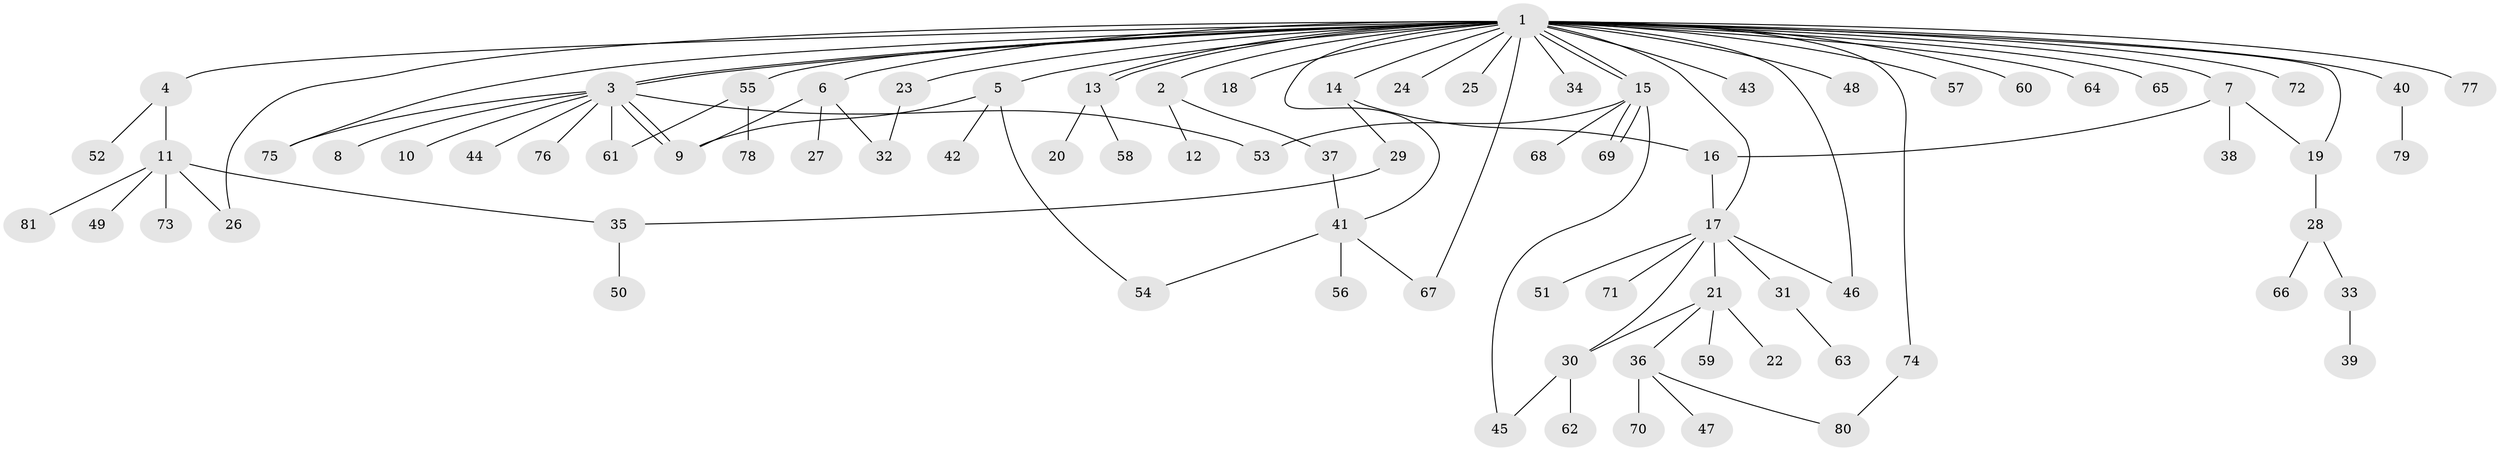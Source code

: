 // coarse degree distribution, {30: 0.02040816326530612, 3: 0.16326530612244897, 2: 0.24489795918367346, 4: 0.12244897959183673, 1: 0.42857142857142855, 7: 0.02040816326530612}
// Generated by graph-tools (version 1.1) at 2025/50/03/04/25 22:50:07]
// undirected, 81 vertices, 103 edges
graph export_dot {
  node [color=gray90,style=filled];
  1;
  2;
  3;
  4;
  5;
  6;
  7;
  8;
  9;
  10;
  11;
  12;
  13;
  14;
  15;
  16;
  17;
  18;
  19;
  20;
  21;
  22;
  23;
  24;
  25;
  26;
  27;
  28;
  29;
  30;
  31;
  32;
  33;
  34;
  35;
  36;
  37;
  38;
  39;
  40;
  41;
  42;
  43;
  44;
  45;
  46;
  47;
  48;
  49;
  50;
  51;
  52;
  53;
  54;
  55;
  56;
  57;
  58;
  59;
  60;
  61;
  62;
  63;
  64;
  65;
  66;
  67;
  68;
  69;
  70;
  71;
  72;
  73;
  74;
  75;
  76;
  77;
  78;
  79;
  80;
  81;
  1 -- 2;
  1 -- 3;
  1 -- 3;
  1 -- 4;
  1 -- 5;
  1 -- 6;
  1 -- 7;
  1 -- 13;
  1 -- 13;
  1 -- 14;
  1 -- 15;
  1 -- 15;
  1 -- 17;
  1 -- 18;
  1 -- 19;
  1 -- 23;
  1 -- 24;
  1 -- 25;
  1 -- 26;
  1 -- 34;
  1 -- 40;
  1 -- 41;
  1 -- 43;
  1 -- 46;
  1 -- 48;
  1 -- 55;
  1 -- 57;
  1 -- 60;
  1 -- 64;
  1 -- 65;
  1 -- 67;
  1 -- 72;
  1 -- 74;
  1 -- 75;
  1 -- 77;
  2 -- 12;
  2 -- 37;
  3 -- 8;
  3 -- 9;
  3 -- 9;
  3 -- 10;
  3 -- 44;
  3 -- 53;
  3 -- 61;
  3 -- 75;
  3 -- 76;
  4 -- 11;
  4 -- 52;
  5 -- 9;
  5 -- 42;
  5 -- 54;
  6 -- 9;
  6 -- 27;
  6 -- 32;
  7 -- 16;
  7 -- 19;
  7 -- 38;
  11 -- 26;
  11 -- 35;
  11 -- 49;
  11 -- 73;
  11 -- 81;
  13 -- 20;
  13 -- 58;
  14 -- 16;
  14 -- 29;
  15 -- 45;
  15 -- 53;
  15 -- 68;
  15 -- 69;
  15 -- 69;
  16 -- 17;
  17 -- 21;
  17 -- 30;
  17 -- 31;
  17 -- 46;
  17 -- 51;
  17 -- 71;
  19 -- 28;
  21 -- 22;
  21 -- 30;
  21 -- 36;
  21 -- 59;
  23 -- 32;
  28 -- 33;
  28 -- 66;
  29 -- 35;
  30 -- 45;
  30 -- 62;
  31 -- 63;
  33 -- 39;
  35 -- 50;
  36 -- 47;
  36 -- 70;
  36 -- 80;
  37 -- 41;
  40 -- 79;
  41 -- 54;
  41 -- 56;
  41 -- 67;
  55 -- 61;
  55 -- 78;
  74 -- 80;
}
